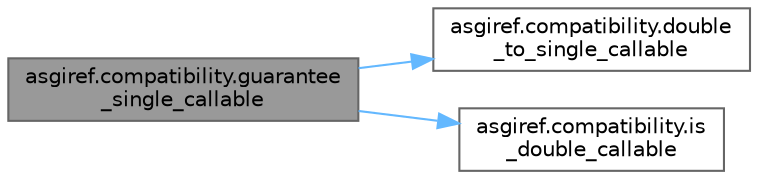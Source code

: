 digraph "asgiref.compatibility.guarantee_single_callable"
{
 // LATEX_PDF_SIZE
  bgcolor="transparent";
  edge [fontname=Helvetica,fontsize=10,labelfontname=Helvetica,labelfontsize=10];
  node [fontname=Helvetica,fontsize=10,shape=box,height=0.2,width=0.4];
  rankdir="LR";
  Node1 [id="Node000001",label="asgiref.compatibility.guarantee\l_single_callable",height=0.2,width=0.4,color="gray40", fillcolor="grey60", style="filled", fontcolor="black",tooltip=" "];
  Node1 -> Node2 [id="edge1_Node000001_Node000002",color="steelblue1",style="solid",tooltip=" "];
  Node2 [id="Node000002",label="asgiref.compatibility.double\l_to_single_callable",height=0.2,width=0.4,color="grey40", fillcolor="white", style="filled",URL="$namespaceasgiref_1_1compatibility.html#a8c36c6c8a80c52a1d499ac52c66bd670",tooltip=" "];
  Node1 -> Node3 [id="edge2_Node000001_Node000003",color="steelblue1",style="solid",tooltip=" "];
  Node3 [id="Node000003",label="asgiref.compatibility.is\l_double_callable",height=0.2,width=0.4,color="grey40", fillcolor="white", style="filled",URL="$namespaceasgiref_1_1compatibility.html#a0c48f6530ec233899198b9011ed83501",tooltip=" "];
}
